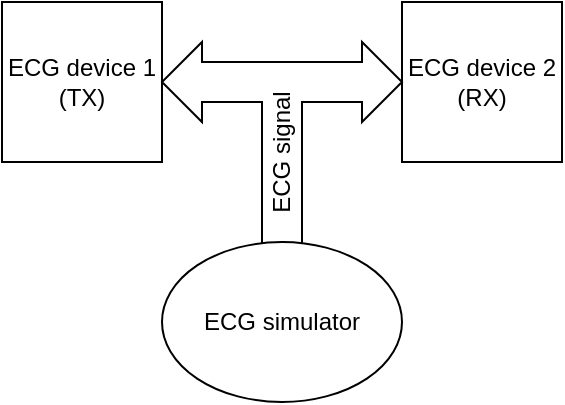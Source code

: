 <mxfile version="23.1.6" type="github">
  <diagram name="Page-1" id="Xz1oz19cZANfa1XU0IhJ">
    <mxGraphModel dx="819" dy="495" grid="1" gridSize="10" guides="1" tooltips="1" connect="1" arrows="1" fold="1" page="1" pageScale="1" pageWidth="827" pageHeight="1169" math="0" shadow="0">
      <root>
        <mxCell id="0" />
        <mxCell id="1" parent="0" />
        <mxCell id="lp6lVazahgwYZuXnJik1-1" value="ECG device 1 (TX)" style="rounded=0;whiteSpace=wrap;html=1;" vertex="1" parent="1">
          <mxGeometry x="160" y="200" width="80" height="80" as="geometry" />
        </mxCell>
        <mxCell id="lp6lVazahgwYZuXnJik1-7" value="ECG device 2 (RX)" style="rounded=0;whiteSpace=wrap;html=1;" vertex="1" parent="1">
          <mxGeometry x="360" y="200" width="80" height="80" as="geometry" />
        </mxCell>
        <mxCell id="lp6lVazahgwYZuXnJik1-10" value="" style="html=1;shadow=0;dashed=0;align=center;verticalAlign=middle;shape=mxgraph.arrows2.triadArrow;dy=10;dx=20;arrowHead=40;rotation=-180;" vertex="1" parent="1">
          <mxGeometry x="240" y="220" width="120" height="130" as="geometry" />
        </mxCell>
        <mxCell id="lp6lVazahgwYZuXnJik1-8" value="ECG simulator" style="ellipse;whiteSpace=wrap;html=1;" vertex="1" parent="1">
          <mxGeometry x="240" y="320" width="120" height="80" as="geometry" />
        </mxCell>
        <mxCell id="lp6lVazahgwYZuXnJik1-11" value="ECG signal" style="text;html=1;align=center;verticalAlign=middle;whiteSpace=wrap;rounded=0;rotation=-90;" vertex="1" parent="1">
          <mxGeometry x="260" y="260" width="80" height="30" as="geometry" />
        </mxCell>
      </root>
    </mxGraphModel>
  </diagram>
</mxfile>
